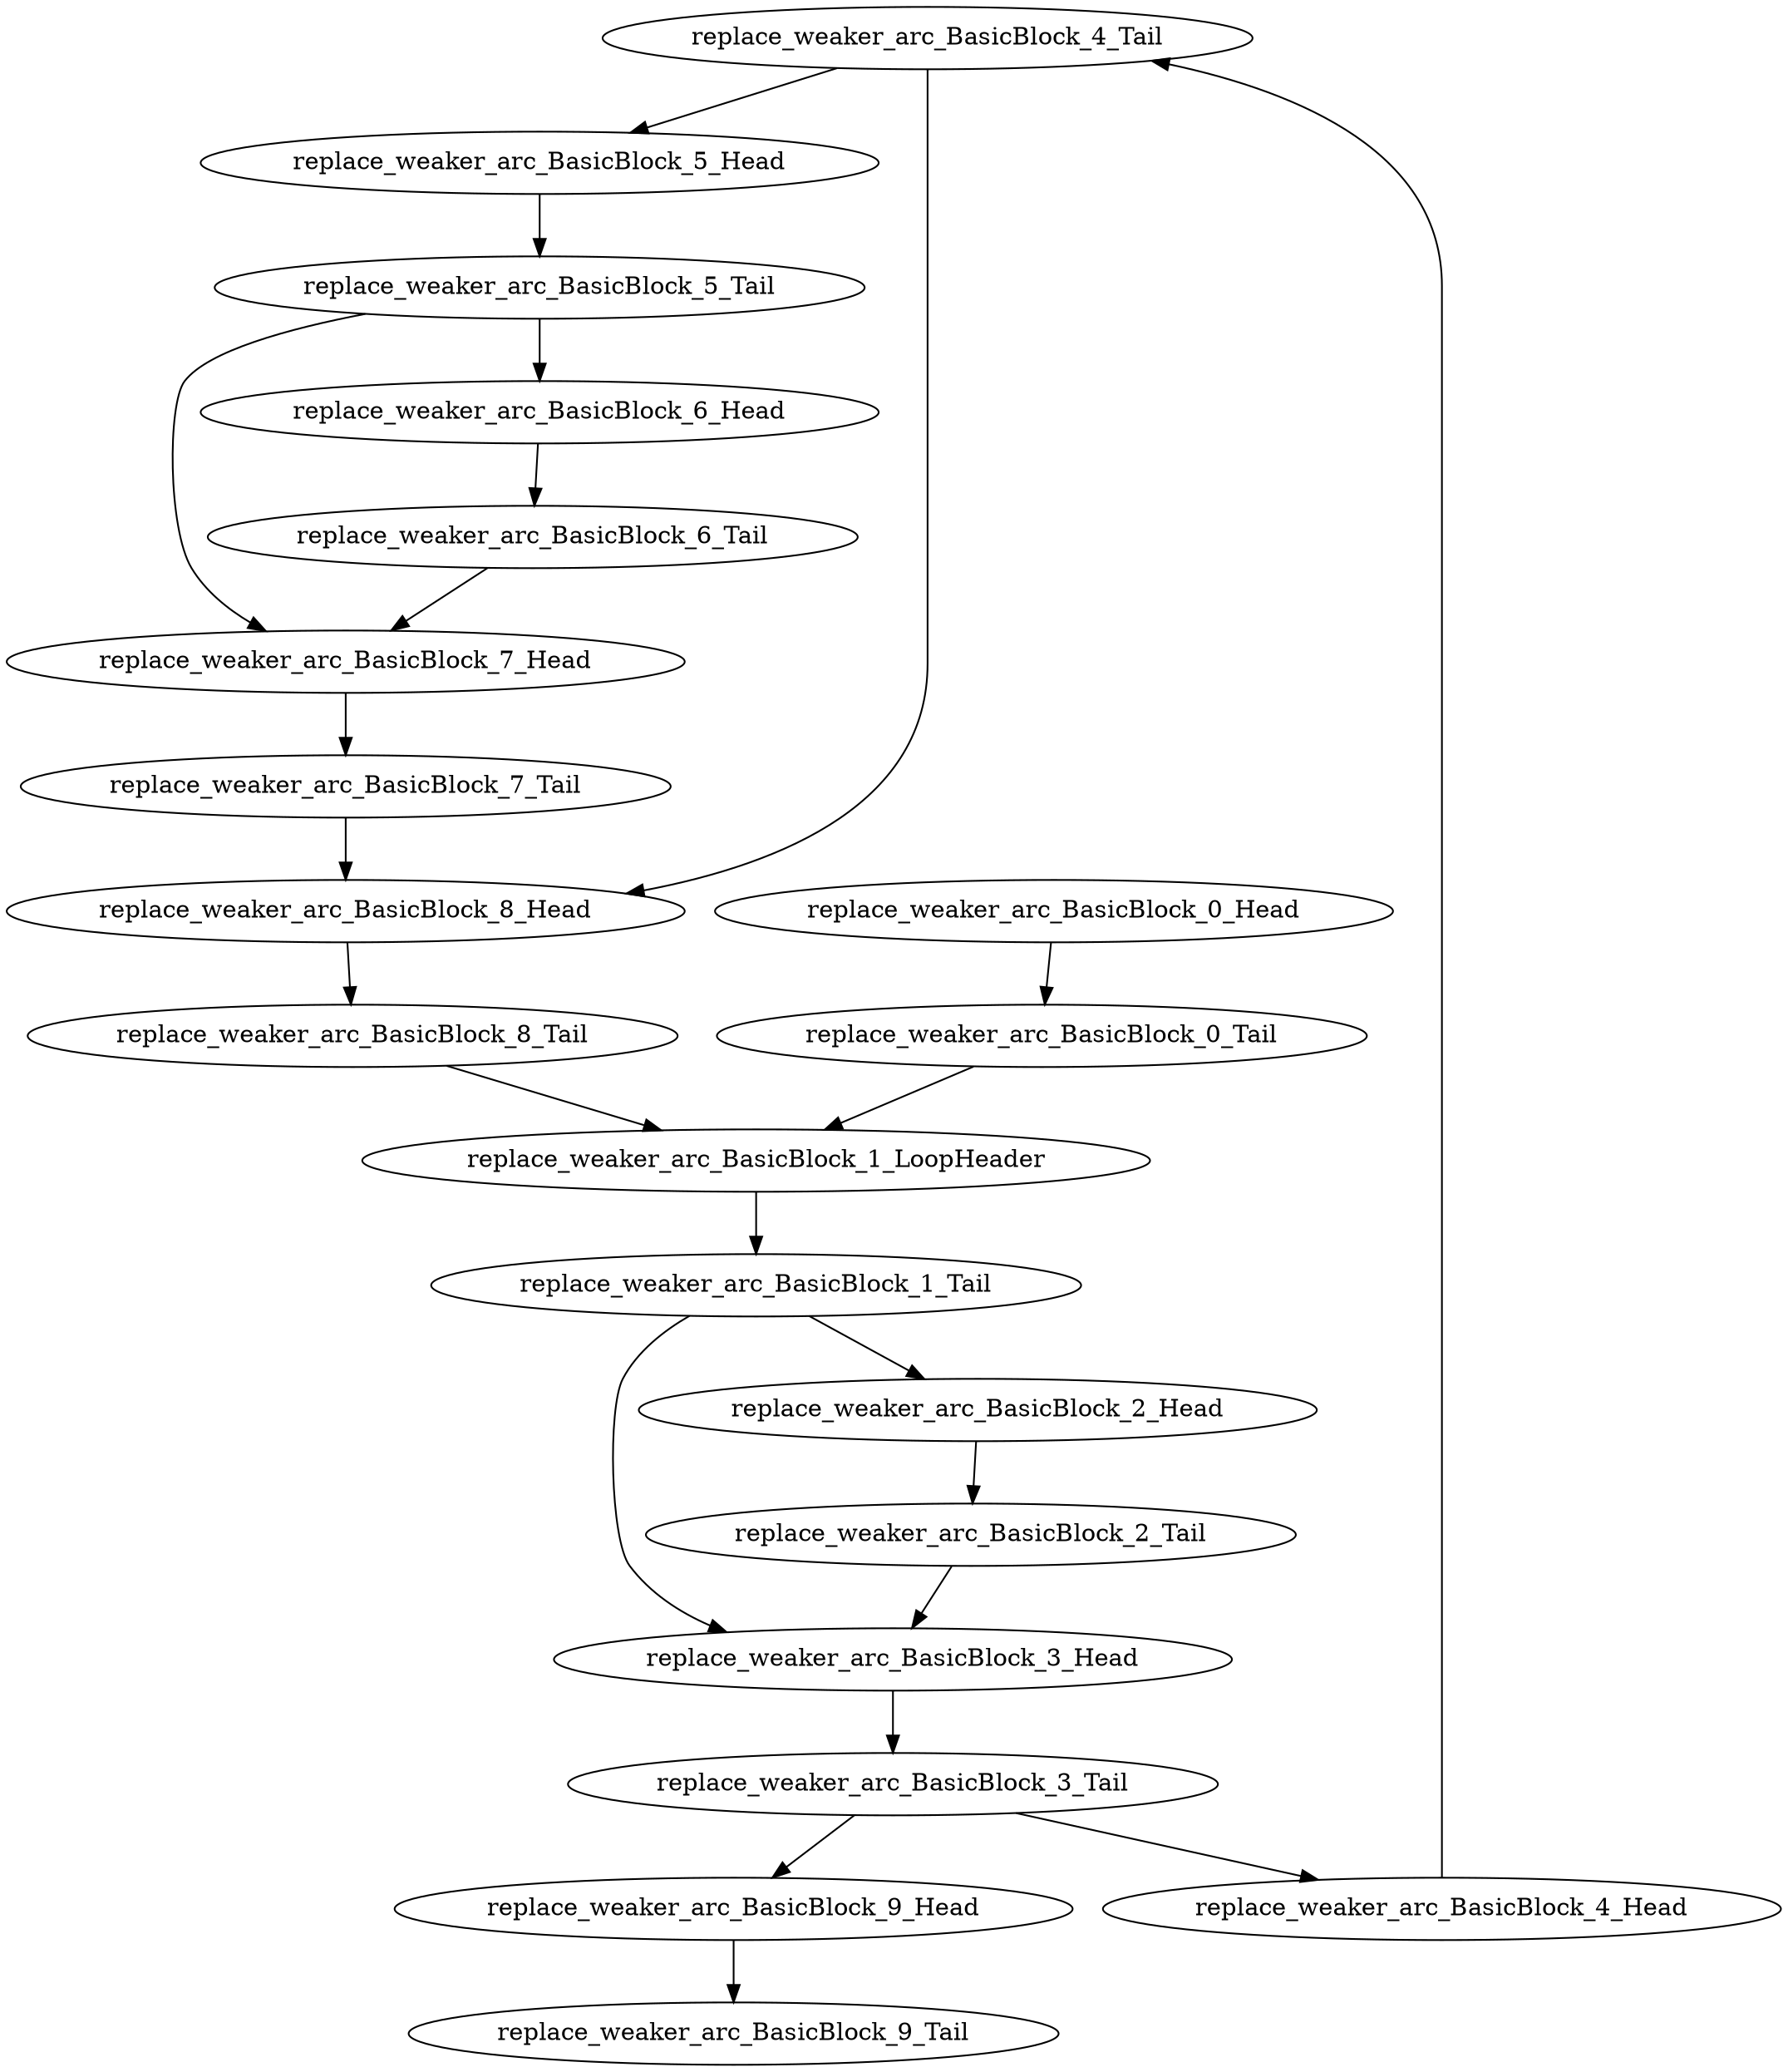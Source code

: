 digraph G {
    "replace_weaker_arc_BasicBlock_4_Tail" -> "replace_weaker_arc_BasicBlock_8_Head"
    "replace_weaker_arc_BasicBlock_4_Tail" -> "replace_weaker_arc_BasicBlock_5_Head"
    "replace_weaker_arc_BasicBlock_6_Head" -> "replace_weaker_arc_BasicBlock_6_Tail"
    "replace_weaker_arc_BasicBlock_8_Head" -> "replace_weaker_arc_BasicBlock_8_Tail"
    "replace_weaker_arc_BasicBlock_0_Head" -> "replace_weaker_arc_BasicBlock_0_Tail"
    "replace_weaker_arc_BasicBlock_2_Tail" -> "replace_weaker_arc_BasicBlock_3_Head"
    "replace_weaker_arc_BasicBlock_1_Tail" -> "replace_weaker_arc_BasicBlock_3_Head"
    "replace_weaker_arc_BasicBlock_1_Tail" -> "replace_weaker_arc_BasicBlock_2_Head"
    "replace_weaker_arc_BasicBlock_3_Tail" -> "replace_weaker_arc_BasicBlock_9_Head"
    "replace_weaker_arc_BasicBlock_3_Tail" -> "replace_weaker_arc_BasicBlock_4_Head"
    "replace_weaker_arc_BasicBlock_5_Head" -> "replace_weaker_arc_BasicBlock_5_Tail"
    "replace_weaker_arc_BasicBlock_5_Tail" -> "replace_weaker_arc_BasicBlock_6_Head"
    "replace_weaker_arc_BasicBlock_5_Tail" -> "replace_weaker_arc_BasicBlock_7_Head"
    "replace_weaker_arc_BasicBlock_7_Tail" -> "replace_weaker_arc_BasicBlock_8_Head"
    "replace_weaker_arc_BasicBlock_3_Head" -> "replace_weaker_arc_BasicBlock_3_Tail"
    "replace_weaker_arc_BasicBlock_7_Head" -> "replace_weaker_arc_BasicBlock_7_Tail"
    "replace_weaker_arc_BasicBlock_9_Head" -> "replace_weaker_arc_BasicBlock_9_Tail"
    "replace_weaker_arc_BasicBlock_4_Head" -> "replace_weaker_arc_BasicBlock_4_Tail"
    "replace_weaker_arc_BasicBlock_1_LoopHeader" -> "replace_weaker_arc_BasicBlock_1_Tail"
    "replace_weaker_arc_BasicBlock_6_Tail" -> "replace_weaker_arc_BasicBlock_7_Head"
    "replace_weaker_arc_BasicBlock_0_Tail" -> "replace_weaker_arc_BasicBlock_1_LoopHeader"
    "replace_weaker_arc_BasicBlock_8_Tail" -> "replace_weaker_arc_BasicBlock_1_LoopHeader"
    "replace_weaker_arc_BasicBlock_2_Head" -> "replace_weaker_arc_BasicBlock_2_Tail"
}
